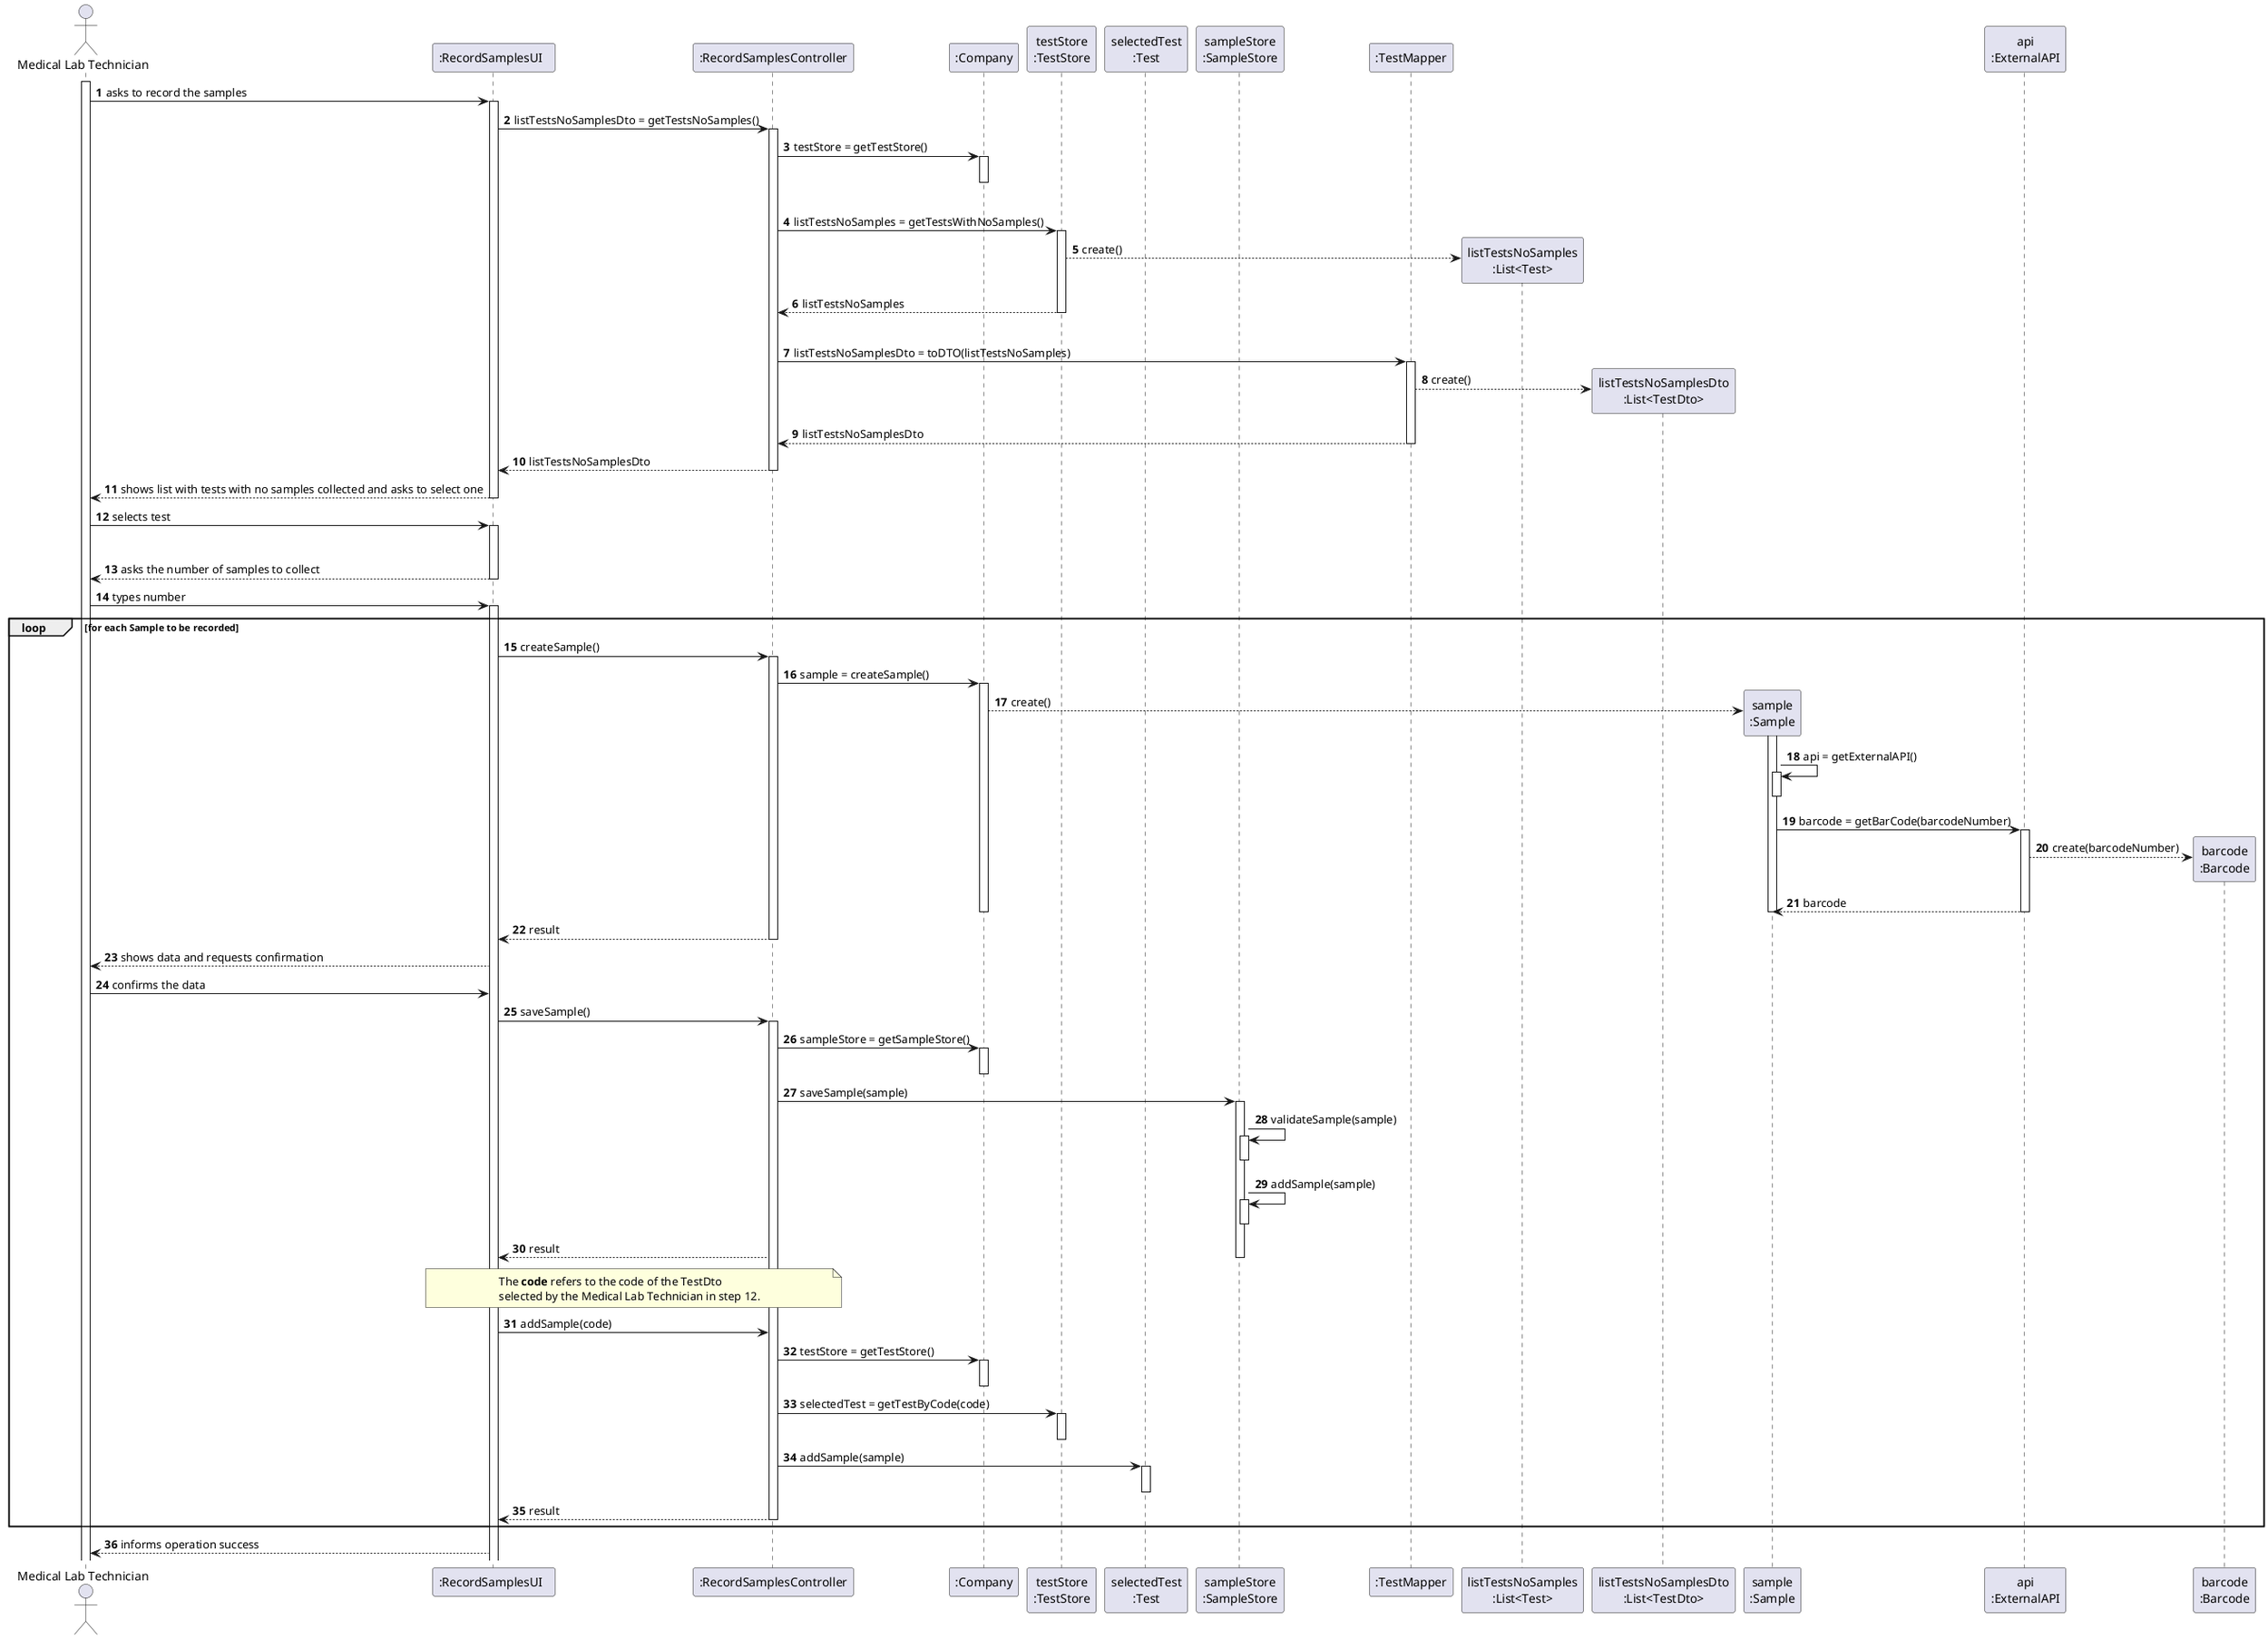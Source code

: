 @startuml

autonumber

actor "Medical Lab Technician" as MLT

participant ":RecordSamplesUI  " as UI
participant ":RecordSamplesController" as CTRL
participant ":Company" as COMPANY
participant "testStore\n:TestStore" as TEST_STORE
participant "selectedTest\n:Test" as SELECTED_TEST
participant "sampleStore\n:SampleStore" as SAMPLE_STORE
participant ":TestMapper" as TEST_MAPPER
participant "listTestsNoSamples\n:List<Test>" as LIST_TESTS_NO_SAMPLES
participant "listTestsNoSamplesDto\n:List<TestDto>" as LIST_TESTS_NO_SAMPLES_DTO
participant "sample\n:Sample" as SAMPLE
participant "api\n:ExternalAPI" as API
participant "barcode\n:Barcode" as BARCODE

activate MLT
MLT -> UI : asks to record the samples
activate UI

UI -> CTRL : listTestsNoSamplesDto = getTestsNoSamples()
activate CTRL

CTRL -> COMPANY : testStore = getTestStore()
activate COMPANY
|||
deactivate COMPANY

CTRL -> TEST_STORE : listTestsNoSamples = getTestsWithNoSamples()
activate TEST_STORE

TEST_STORE --> LIST_TESTS_NO_SAMPLES** : create()

TEST_STORE --> CTRL : listTestsNoSamples
deactivate TEST_STORE
|||

CTRL -> TEST_MAPPER : listTestsNoSamplesDto = toDTO(listTestsNoSamples)
activate TEST_MAPPER

TEST_MAPPER --> LIST_TESTS_NO_SAMPLES_DTO** : create()

TEST_MAPPER --> CTRL : listTestsNoSamplesDto
deactivate TEST_MAPPER

CTRL --> UI : listTestsNoSamplesDto
deactivate CTRL

UI --> MLT : shows list with tests with no samples collected and asks to select one
deactivate UI


MLT -> UI : selects test
activate UI

/'UI -> UI : selectedTestDto = (TestDto) Utils.showAndSelectOne(listTestWithNoSamplesDto, "msg")
activate UI
deactivate UI'/

/'note over UI, CTRL
The **code** refers to the code of the TestDto
selected by the Medical Lab Technician.
end note
UI -> CTRL : selectedTest = getTestByCode(code)
activate CTRL

CTRL -> COMPANY : testStore = getTestStore()
activate COMPANY
deactivate COMPANY

CTRL -> TEST_STORE : selectedTest = getTestByCode(code)
activate TEST_STORE
TEST_STORE --> SELECTED_TEST** : create()
TEST_STORE --> CTRL : selectedTest
deactivate TEST_STORE

CTRL --> UI : selectedTest'/

deactivate CTRL


UI --> MLT : asks the number of samples to collect
deactivate UI

MLT -> UI : types number
activate UI

loop for each Sample to be recorded
UI -> CTRL : createSample()
activate CTRL

CTRL -> COMPANY : sample = createSample()
activate COMPANY

COMPANY --> SAMPLE** : create()


activate SAMPLE


SAMPLE -> SAMPLE : api = getExternalAPI()
activate SAMPLE
deactivate SAMPLE



SAMPLE -> API : barcode = getBarCode(barcodeNumber)
activate API

API --> BARCODE** : create(barcodeNumber)

API --> SAMPLE : barcode
deactivate SAMPLE
deactivate COMPANY
deactivate API

CTRL --> UI : result
deactivate CTRL



UI --> MLT : shows data and requests confirmation

MLT -> UI : confirms the data

UI -> CTRL : saveSample()
activate CTRL

CTRL -> COMPANY : sampleStore = getSampleStore()
activate COMPANY
deactivate COMPANY

CTRL -> SAMPLE_STORE : saveSample(sample)
activate SAMPLE_STORE


SAMPLE_STORE -> SAMPLE_STORE : validateSample(sample)
activate SAMPLE_STORE
deactivate SAMPLE_STORE

SAMPLE_STORE -> SAMPLE_STORE : addSample(sample)
activate SAMPLE_STORE
deactivate SAMPLE_STORE

CTRL --> UI : result

deactivate SAMPLE_STORE



note over UI, CTRL
The **code** refers to the code of the TestDto
selected by the Medical Lab Technician in step 12.
end note
UI -> CTRL : addSample(code)




CTRL -> COMPANY : testStore = getTestStore()
activate COMPANY
deactivate COMPANY

CTRL -> TEST_STORE : selectedTest = getTestByCode(code)
activate TEST_STORE
deactivate TEST_STORE

CTRL -> SELECTED_TEST : addSample(sample)
activate SELECTED_TEST
deactivate SELECTED_TEST


/'dentro do método addSample, vai-se verificar se a sample já está lá?'/

CTRL --> UI : result

deactivate CTRL

end

UI --> MLT : informs operation success


/'colocar requests confirmation
e confirms the data em cima'/



@enduml